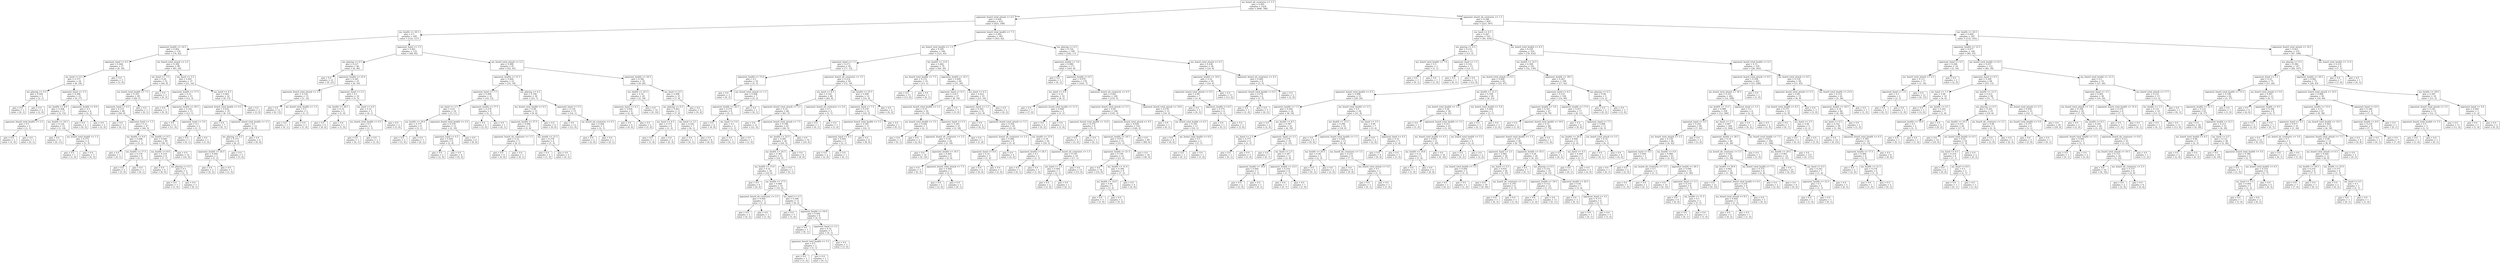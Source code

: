 digraph Tree {
node [shape=box] ;
0 [label="my_board_nb_creatures <= 1.5\ngini = 0.495\nsamples = 1434\nvalue = [648, 786]"] ;
1 [label="opponent_board_total_attack <= 4.5\ngini = 0.426\nsamples = 614\nvalue = [425, 189]"] ;
0 -> 1 [labeldistance=2.5, labelangle=45, headlabel="True"] ;
2 [label="my_health <= 20.5\ngini = 0.5\nsamples = 249\nvalue = [122, 127]"] ;
1 -> 2 ;
3 [label="opponent_health <= 14.5\ngini = 0.462\nsamples = 116\nvalue = [74, 42]"] ;
2 -> 3 ;
4 [label="opponent_hand <= 6.5\ngini = 0.444\nsamples = 27\nvalue = [9, 18]"] ;
3 -> 4 ;
5 [label="my_hand <= 0.5\ngini = 0.375\nsamples = 24\nvalue = [6, 18]"] ;
4 -> 5 ;
6 [label="me_playing <= 0.5\ngini = 0.444\nsamples = 3\nvalue = [2, 1]"] ;
5 -> 6 ;
7 [label="gini = 0.0\nsamples = 1\nvalue = [0, 1]"] ;
6 -> 7 ;
8 [label="gini = 0.0\nsamples = 2\nvalue = [2, 0]"] ;
6 -> 8 ;
9 [label="opponent_hand <= 3.5\ngini = 0.308\nsamples = 21\nvalue = [4, 17]"] ;
5 -> 9 ;
10 [label="my_health <= 8.0\ngini = 0.208\nsamples = 17\nvalue = [2, 15]"] ;
9 -> 10 ;
11 [label="opponent_board_total_health <= 2.5\ngini = 0.5\nsamples = 2\nvalue = [1, 1]"] ;
10 -> 11 ;
12 [label="gini = 0.0\nsamples = 1\nvalue = [1, 0]"] ;
11 -> 12 ;
13 [label="gini = 0.0\nsamples = 1\nvalue = [0, 1]"] ;
11 -> 13 ;
14 [label="my_health <= 16.5\ngini = 0.124\nsamples = 15\nvalue = [1, 14]"] ;
10 -> 14 ;
15 [label="gini = 0.0\nsamples = 11\nvalue = [0, 11]"] ;
14 -> 15 ;
16 [label="my_board_total_health <= 1.5\ngini = 0.375\nsamples = 4\nvalue = [1, 3]"] ;
14 -> 16 ;
17 [label="gini = 0.0\nsamples = 1\nvalue = [1, 0]"] ;
16 -> 17 ;
18 [label="gini = 0.0\nsamples = 3\nvalue = [0, 3]"] ;
16 -> 18 ;
19 [label="opponent_health <= 9.0\ngini = 0.5\nsamples = 4\nvalue = [2, 2]"] ;
9 -> 19 ;
20 [label="gini = 0.0\nsamples = 2\nvalue = [0, 2]"] ;
19 -> 20 ;
21 [label="gini = 0.0\nsamples = 2\nvalue = [2, 0]"] ;
19 -> 21 ;
22 [label="gini = 0.0\nsamples = 3\nvalue = [3, 0]"] ;
4 -> 22 ;
23 [label="my_board_total_attack <= 2.5\ngini = 0.394\nsamples = 89\nvalue = [65, 24]"] ;
3 -> 23 ;
24 [label="my_hand <= 7.5\ngini = 0.26\nsamples = 52\nvalue = [44, 8]"] ;
23 -> 24 ;
25 [label="my_board_total_health <= 7.5\ngini = 0.183\nsamples = 49\nvalue = [44, 5]"] ;
24 -> 25 ;
26 [label="opponent_hand <= 0.5\ngini = 0.153\nsamples = 48\nvalue = [44, 4]"] ;
25 -> 26 ;
27 [label="gini = 0.0\nsamples = 1\nvalue = [0, 1]"] ;
26 -> 27 ;
28 [label="opponent_hand <= 1.5\ngini = 0.12\nsamples = 47\nvalue = [44, 3]"] ;
26 -> 28 ;
29 [label="my_health <= 6.0\ngini = 0.408\nsamples = 7\nvalue = [5, 2]"] ;
28 -> 29 ;
30 [label="gini = 0.0\nsamples = 1\nvalue = [0, 1]"] ;
29 -> 30 ;
31 [label="my_health <= 17.5\ngini = 0.278\nsamples = 6\nvalue = [5, 1]"] ;
29 -> 31 ;
32 [label="gini = 0.0\nsamples = 5\nvalue = [5, 0]"] ;
31 -> 32 ;
33 [label="gini = 0.0\nsamples = 1\nvalue = [0, 1]"] ;
31 -> 33 ;
34 [label="my_health <= 9.5\ngini = 0.049\nsamples = 40\nvalue = [39, 1]"] ;
28 -> 34 ;
35 [label="my_health <= 8.0\ngini = 0.219\nsamples = 8\nvalue = [7, 1]"] ;
34 -> 35 ;
36 [label="gini = 0.0\nsamples = 6\nvalue = [6, 0]"] ;
35 -> 36 ;
37 [label="me_playing <= 0.5\ngini = 0.5\nsamples = 2\nvalue = [1, 1]"] ;
35 -> 37 ;
38 [label="gini = 0.0\nsamples = 1\nvalue = [1, 0]"] ;
37 -> 38 ;
39 [label="gini = 0.0\nsamples = 1\nvalue = [0, 1]"] ;
37 -> 39 ;
40 [label="gini = 0.0\nsamples = 32\nvalue = [32, 0]"] ;
34 -> 40 ;
41 [label="gini = 0.0\nsamples = 1\nvalue = [0, 1]"] ;
25 -> 41 ;
42 [label="gini = 0.0\nsamples = 3\nvalue = [0, 3]"] ;
24 -> 42 ;
43 [label="my_hand <= 3.5\ngini = 0.491\nsamples = 37\nvalue = [21, 16]"] ;
23 -> 43 ;
44 [label="opponent_health <= 17.5\ngini = 0.32\nsamples = 15\nvalue = [12, 3]"] ;
43 -> 44 ;
45 [label="gini = 0.0\nsamples = 2\nvalue = [0, 2]"] ;
44 -> 45 ;
46 [label="opponent_health <= 29.5\ngini = 0.142\nsamples = 13\nvalue = [12, 1]"] ;
44 -> 46 ;
47 [label="gini = 0.0\nsamples = 11\nvalue = [11, 0]"] ;
46 -> 47 ;
48 [label="opponent_hand <= 3.0\ngini = 0.5\nsamples = 2\nvalue = [1, 1]"] ;
46 -> 48 ;
49 [label="gini = 0.0\nsamples = 1\nvalue = [0, 1]"] ;
48 -> 49 ;
50 [label="gini = 0.0\nsamples = 1\nvalue = [1, 0]"] ;
48 -> 50 ;
51 [label="my_hand <= 6.5\ngini = 0.483\nsamples = 22\nvalue = [9, 13]"] ;
43 -> 51 ;
52 [label="opponent_board_total_health <= 0.5\ngini = 0.432\nsamples = 19\nvalue = [6, 13]"] ;
51 -> 52 ;
53 [label="gini = 0.0\nsamples = 7\nvalue = [0, 7]"] ;
52 -> 53 ;
54 [label="opponent_board_total_health <= 3.5\ngini = 0.5\nsamples = 12\nvalue = [6, 6]"] ;
52 -> 54 ;
55 [label="me_playing <= 0.5\ngini = 0.375\nsamples = 8\nvalue = [6, 2]"] ;
54 -> 55 ;
56 [label="opponent_health <= 26.5\ngini = 0.444\nsamples = 3\nvalue = [1, 2]"] ;
55 -> 56 ;
57 [label="gini = 0.0\nsamples = 2\nvalue = [0, 2]"] ;
56 -> 57 ;
58 [label="gini = 0.0\nsamples = 1\nvalue = [1, 0]"] ;
56 -> 58 ;
59 [label="gini = 0.0\nsamples = 5\nvalue = [5, 0]"] ;
55 -> 59 ;
60 [label="gini = 0.0\nsamples = 4\nvalue = [0, 4]"] ;
54 -> 60 ;
61 [label="gini = 0.0\nsamples = 3\nvalue = [3, 0]"] ;
51 -> 61 ;
62 [label="opponent_hand <= 3.5\ngini = 0.461\nsamples = 133\nvalue = [48, 85]"] ;
2 -> 62 ;
63 [label="me_playing <= 0.5\ngini = 0.227\nsamples = 46\nvalue = [6, 40]"] ;
62 -> 63 ;
64 [label="gini = 0.0\nsamples = 21\nvalue = [0, 21]"] ;
63 -> 64 ;
65 [label="opponent_health <= 22.0\ngini = 0.365\nsamples = 25\nvalue = [6, 19]"] ;
63 -> 65 ;
66 [label="opponent_board_total_attack <= 3.5\ngini = 0.124\nsamples = 15\nvalue = [1, 14]"] ;
65 -> 66 ;
67 [label="gini = 0.0\nsamples = 13\nvalue = [0, 13]"] ;
66 -> 67 ;
68 [label="my_board_total_health <= 1.5\ngini = 0.5\nsamples = 2\nvalue = [1, 1]"] ;
66 -> 68 ;
69 [label="gini = 0.0\nsamples = 1\nvalue = [0, 1]"] ;
68 -> 69 ;
70 [label="gini = 0.0\nsamples = 1\nvalue = [1, 0]"] ;
68 -> 70 ;
71 [label="opponent_hand <= 2.5\ngini = 0.5\nsamples = 10\nvalue = [5, 5]"] ;
65 -> 71 ;
72 [label="my_health <= 26.5\ngini = 0.32\nsamples = 5\nvalue = [1, 4]"] ;
71 -> 72 ;
73 [label="gini = 0.0\nsamples = 4\nvalue = [0, 4]"] ;
72 -> 73 ;
74 [label="gini = 0.0\nsamples = 1\nvalue = [1, 0]"] ;
72 -> 74 ;
75 [label="my_hand <= 4.0\ngini = 0.32\nsamples = 5\nvalue = [4, 1]"] ;
71 -> 75 ;
76 [label="my_board_total_health <= 4.5\ngini = 0.5\nsamples = 2\nvalue = [1, 1]"] ;
75 -> 76 ;
77 [label="gini = 0.0\nsamples = 1\nvalue = [0, 1]"] ;
76 -> 77 ;
78 [label="gini = 0.0\nsamples = 1\nvalue = [1, 0]"] ;
76 -> 78 ;
79 [label="gini = 0.0\nsamples = 3\nvalue = [3, 0]"] ;
75 -> 79 ;
80 [label="my_board_total_attack <= 2.5\ngini = 0.499\nsamples = 87\nvalue = [42, 45]"] ;
62 -> 80 ;
81 [label="opponent_health <= 21.5\ngini = 0.464\nsamples = 52\nvalue = [33, 19]"] ;
80 -> 81 ;
82 [label="opponent_hand <= 7.5\ngini = 0.496\nsamples = 22\nvalue = [10, 12]"] ;
81 -> 82 ;
83 [label="my_hand <= 2.5\ngini = 0.43\nsamples = 16\nvalue = [5, 11]"] ;
82 -> 83 ;
84 [label="my_health <= 29.0\ngini = 0.375\nsamples = 4\nvalue = [3, 1]"] ;
83 -> 84 ;
85 [label="gini = 0.0\nsamples = 3\nvalue = [3, 0]"] ;
84 -> 85 ;
86 [label="gini = 0.0\nsamples = 1\nvalue = [0, 1]"] ;
84 -> 86 ;
87 [label="opponent_board_total_health <= 2.0\ngini = 0.278\nsamples = 12\nvalue = [2, 10]"] ;
83 -> 87 ;
88 [label="opponent_hand <= 4.5\ngini = 0.444\nsamples = 6\nvalue = [2, 4]"] ;
87 -> 88 ;
89 [label="gini = 0.0\nsamples = 2\nvalue = [2, 0]"] ;
88 -> 89 ;
90 [label="gini = 0.0\nsamples = 4\nvalue = [0, 4]"] ;
88 -> 90 ;
91 [label="gini = 0.0\nsamples = 6\nvalue = [0, 6]"] ;
87 -> 91 ;
92 [label="opponent_health <= 17.5\ngini = 0.278\nsamples = 6\nvalue = [5, 1]"] ;
82 -> 92 ;
93 [label="gini = 0.0\nsamples = 5\nvalue = [5, 0]"] ;
92 -> 93 ;
94 [label="gini = 0.0\nsamples = 1\nvalue = [0, 1]"] ;
92 -> 94 ;
95 [label="me_playing <= 0.5\ngini = 0.358\nsamples = 30\nvalue = [23, 7]"] ;
81 -> 95 ;
96 [label="my_board_total_health <= 0.5\ngini = 0.48\nsamples = 15\nvalue = [9, 6]"] ;
95 -> 96 ;
97 [label="opponent_health <= 27.5\ngini = 0.496\nsamples = 11\nvalue = [5, 6]"] ;
96 -> 97 ;
98 [label="opponent_board_nb_creatures <= 1.5\ngini = 0.32\nsamples = 5\nvalue = [4, 1]"] ;
97 -> 98 ;
99 [label="gini = 0.0\nsamples = 4\nvalue = [4, 0]"] ;
98 -> 99 ;
100 [label="gini = 0.0\nsamples = 1\nvalue = [0, 1]"] ;
98 -> 100 ;
101 [label="my_health <= 21.5\ngini = 0.278\nsamples = 6\nvalue = [1, 5]"] ;
97 -> 101 ;
102 [label="gini = 0.0\nsamples = 1\nvalue = [1, 0]"] ;
101 -> 102 ;
103 [label="gini = 0.0\nsamples = 5\nvalue = [0, 5]"] ;
101 -> 103 ;
104 [label="gini = 0.0\nsamples = 4\nvalue = [4, 0]"] ;
96 -> 104 ;
105 [label="opponent_hand <= 5.5\ngini = 0.124\nsamples = 15\nvalue = [14, 1]"] ;
95 -> 105 ;
106 [label="gini = 0.0\nsamples = 12\nvalue = [12, 0]"] ;
105 -> 106 ;
107 [label="my_board_nb_creatures <= 0.5\ngini = 0.444\nsamples = 3\nvalue = [2, 1]"] ;
105 -> 107 ;
108 [label="gini = 0.0\nsamples = 2\nvalue = [2, 0]"] ;
107 -> 108 ;
109 [label="gini = 0.0\nsamples = 1\nvalue = [0, 1]"] ;
107 -> 109 ;
110 [label="opponent_health <= 24.5\ngini = 0.382\nsamples = 35\nvalue = [9, 26]"] ;
80 -> 110 ;
111 [label="my_health <= 25.5\ngini = 0.18\nsamples = 20\nvalue = [2, 18]"] ;
110 -> 111 ;
112 [label="opponent_hand <= 4.5\ngini = 0.444\nsamples = 6\nvalue = [2, 4]"] ;
111 -> 112 ;
113 [label="gini = 0.0\nsamples = 4\nvalue = [0, 4]"] ;
112 -> 113 ;
114 [label="gini = 0.0\nsamples = 2\nvalue = [2, 0]"] ;
112 -> 114 ;
115 [label="gini = 0.0\nsamples = 14\nvalue = [0, 14]"] ;
111 -> 115 ;
116 [label="my_hand <= 6.5\ngini = 0.498\nsamples = 15\nvalue = [7, 8]"] ;
110 -> 116 ;
117 [label="me_playing <= 0.5\ngini = 0.463\nsamples = 11\nvalue = [7, 4]"] ;
116 -> 117 ;
118 [label="my_hand <= 4.5\ngini = 0.375\nsamples = 4\nvalue = [1, 3]"] ;
117 -> 118 ;
119 [label="gini = 0.0\nsamples = 1\nvalue = [1, 0]"] ;
118 -> 119 ;
120 [label="gini = 0.0\nsamples = 3\nvalue = [0, 3]"] ;
118 -> 120 ;
121 [label="my_hand <= 3.5\ngini = 0.245\nsamples = 7\nvalue = [6, 1]"] ;
117 -> 121 ;
122 [label="gini = 0.0\nsamples = 1\nvalue = [0, 1]"] ;
121 -> 122 ;
123 [label="gini = 0.0\nsamples = 6\nvalue = [6, 0]"] ;
121 -> 123 ;
124 [label="gini = 0.0\nsamples = 4\nvalue = [0, 4]"] ;
116 -> 124 ;
125 [label="opponent_board_total_health <= 7.5\ngini = 0.282\nsamples = 365\nvalue = [303, 62]"] ;
1 -> 125 ;
126 [label="my_board_total_health <= 1.5\ngini = 0.395\nsamples = 166\nvalue = [121, 45]"] ;
125 -> 126 ;
127 [label="opponent_hand <= 1.5\ngini = 0.273\nsamples = 92\nvalue = [77, 15]"] ;
126 -> 127 ;
128 [label="opponent_health <= 15.0\ngini = 0.5\nsamples = 10\nvalue = [5, 5]"] ;
127 -> 128 ;
129 [label="gini = 0.0\nsamples = 3\nvalue = [0, 3]"] ;
128 -> 129 ;
130 [label="my_board_total_attack <= 1.5\ngini = 0.408\nsamples = 7\nvalue = [5, 2]"] ;
128 -> 130 ;
131 [label="opponent_health <= 20.5\ngini = 0.278\nsamples = 6\nvalue = [5, 1]"] ;
130 -> 131 ;
132 [label="gini = 0.0\nsamples = 4\nvalue = [4, 0]"] ;
131 -> 132 ;
133 [label="my_hand <= 5.0\ngini = 0.5\nsamples = 2\nvalue = [1, 1]"] ;
131 -> 133 ;
134 [label="gini = 0.0\nsamples = 1\nvalue = [0, 1]"] ;
133 -> 134 ;
135 [label="gini = 0.0\nsamples = 1\nvalue = [1, 0]"] ;
133 -> 135 ;
136 [label="gini = 0.0\nsamples = 1\nvalue = [0, 1]"] ;
130 -> 136 ;
137 [label="opponent_board_nb_creatures <= 3.5\ngini = 0.214\nsamples = 82\nvalue = [72, 10]"] ;
127 -> 137 ;
138 [label="my_hand <= 8.5\ngini = 0.161\nsamples = 68\nvalue = [62, 6]"] ;
137 -> 138 ;
139 [label="opponent_board_total_attack <= 5.5\ngini = 0.14\nsamples = 66\nvalue = [61, 5]"] ;
138 -> 139 ;
140 [label="gini = 0.0\nsamples = 21\nvalue = [21, 0]"] ;
139 -> 140 ;
141 [label="opponent_board_total_attack <= 7.5\ngini = 0.198\nsamples = 45\nvalue = [40, 5]"] ;
139 -> 141 ;
142 [label="my_health <= 25.5\ngini = 0.285\nsamples = 29\nvalue = [24, 5]"] ;
141 -> 142 ;
143 [label="my_health <= 24.5\ngini = 0.363\nsamples = 21\nvalue = [16, 5]"] ;
142 -> 143 ;
144 [label="my_health <= 15.0\ngini = 0.32\nsamples = 20\nvalue = [16, 4]"] ;
143 -> 144 ;
145 [label="gini = 0.0\nsamples = 6\nvalue = [6, 0]"] ;
144 -> 145 ;
146 [label="my_health <= 17.5\ngini = 0.408\nsamples = 14\nvalue = [10, 4]"] ;
144 -> 146 ;
147 [label="opponent_board_nb_creatures <= 2.5\ngini = 0.444\nsamples = 3\nvalue = [1, 2]"] ;
146 -> 147 ;
148 [label="gini = 0.0\nsamples = 2\nvalue = [0, 2]"] ;
147 -> 148 ;
149 [label="gini = 0.0\nsamples = 1\nvalue = [1, 0]"] ;
147 -> 149 ;
150 [label="my_hand <= 3.5\ngini = 0.298\nsamples = 11\nvalue = [9, 2]"] ;
146 -> 150 ;
151 [label="gini = 0.0\nsamples = 5\nvalue = [5, 0]"] ;
150 -> 151 ;
152 [label="opponent_health <= 19.0\ngini = 0.444\nsamples = 6\nvalue = [4, 2]"] ;
150 -> 152 ;
153 [label="gini = 0.0\nsamples = 1\nvalue = [0, 1]"] ;
152 -> 153 ;
154 [label="opponent_hand <= 2.5\ngini = 0.32\nsamples = 5\nvalue = [4, 1]"] ;
152 -> 154 ;
155 [label="opponent_board_total_health <= 5.5\ngini = 0.5\nsamples = 2\nvalue = [1, 1]"] ;
154 -> 155 ;
156 [label="gini = 0.0\nsamples = 1\nvalue = [1, 0]"] ;
155 -> 156 ;
157 [label="gini = 0.0\nsamples = 1\nvalue = [0, 1]"] ;
155 -> 157 ;
158 [label="gini = 0.0\nsamples = 3\nvalue = [3, 0]"] ;
154 -> 158 ;
159 [label="gini = 0.0\nsamples = 1\nvalue = [0, 1]"] ;
143 -> 159 ;
160 [label="gini = 0.0\nsamples = 8\nvalue = [8, 0]"] ;
142 -> 160 ;
161 [label="gini = 0.0\nsamples = 16\nvalue = [16, 0]"] ;
141 -> 161 ;
162 [label="opponent_board_nb_creatures <= 2.0\ngini = 0.5\nsamples = 2\nvalue = [1, 1]"] ;
138 -> 162 ;
163 [label="gini = 0.0\nsamples = 1\nvalue = [0, 1]"] ;
162 -> 163 ;
164 [label="gini = 0.0\nsamples = 1\nvalue = [1, 0]"] ;
162 -> 164 ;
165 [label="my_health <= 25.5\ngini = 0.408\nsamples = 14\nvalue = [10, 4]"] ;
137 -> 165 ;
166 [label="opponent_hand <= 7.5\ngini = 0.278\nsamples = 12\nvalue = [10, 2]"] ;
165 -> 166 ;
167 [label="opponent_board_total_health <= 5.5\ngini = 0.165\nsamples = 11\nvalue = [10, 1]"] ;
166 -> 167 ;
168 [label="opponent_hand <= 4.5\ngini = 0.444\nsamples = 3\nvalue = [2, 1]"] ;
167 -> 168 ;
169 [label="gini = 0.0\nsamples = 2\nvalue = [2, 0]"] ;
168 -> 169 ;
170 [label="gini = 0.0\nsamples = 1\nvalue = [0, 1]"] ;
168 -> 170 ;
171 [label="gini = 0.0\nsamples = 8\nvalue = [8, 0]"] ;
167 -> 171 ;
172 [label="gini = 0.0\nsamples = 1\nvalue = [0, 1]"] ;
166 -> 172 ;
173 [label="gini = 0.0\nsamples = 2\nvalue = [0, 2]"] ;
165 -> 173 ;
174 [label="my_health <= 13.0\ngini = 0.482\nsamples = 74\nvalue = [44, 30]"] ;
126 -> 174 ;
175 [label="my_board_total_health <= 7.5\ngini = 0.133\nsamples = 14\nvalue = [13, 1]"] ;
174 -> 175 ;
176 [label="gini = 0.0\nsamples = 13\nvalue = [13, 0]"] ;
175 -> 176 ;
177 [label="gini = 0.0\nsamples = 1\nvalue = [0, 1]"] ;
175 -> 177 ;
178 [label="opponent_health <= 22.5\ngini = 0.499\nsamples = 60\nvalue = [31, 29]"] ;
174 -> 178 ;
179 [label="opponent_hand <= 6.5\ngini = 0.417\nsamples = 27\nvalue = [8, 19]"] ;
178 -> 179 ;
180 [label="opponent_board_total_health <= 2.5\ngini = 0.33\nsamples = 24\nvalue = [5, 19]"] ;
179 -> 180 ;
181 [label="my_board_total_health <= 3.5\ngini = 0.444\nsamples = 3\nvalue = [2, 1]"] ;
180 -> 181 ;
182 [label="gini = 0.0\nsamples = 1\nvalue = [0, 1]"] ;
181 -> 182 ;
183 [label="gini = 0.0\nsamples = 2\nvalue = [2, 0]"] ;
181 -> 183 ;
184 [label="opponent_hand <= 5.5\ngini = 0.245\nsamples = 21\nvalue = [3, 18]"] ;
180 -> 184 ;
185 [label="opponent_board_nb_creatures <= 2.5\ngini = 0.18\nsamples = 20\nvalue = [2, 18]"] ;
184 -> 185 ;
186 [label="gini = 0.0\nsamples = 14\nvalue = [0, 14]"] ;
185 -> 186 ;
187 [label="opponent_health <= 16.5\ngini = 0.444\nsamples = 6\nvalue = [2, 4]"] ;
185 -> 187 ;
188 [label="gini = 0.0\nsamples = 3\nvalue = [0, 3]"] ;
187 -> 188 ;
189 [label="opponent_board_total_attack <= 7.5\ngini = 0.444\nsamples = 3\nvalue = [2, 1]"] ;
187 -> 189 ;
190 [label="gini = 0.0\nsamples = 2\nvalue = [2, 0]"] ;
189 -> 190 ;
191 [label="gini = 0.0\nsamples = 1\nvalue = [0, 1]"] ;
189 -> 191 ;
192 [label="gini = 0.0\nsamples = 1\nvalue = [1, 0]"] ;
184 -> 192 ;
193 [label="gini = 0.0\nsamples = 3\nvalue = [3, 0]"] ;
179 -> 193 ;
194 [label="my_hand <= 6.5\ngini = 0.422\nsamples = 33\nvalue = [23, 10]"] ;
178 -> 194 ;
195 [label="opponent_hand <= 1.5\ngini = 0.383\nsamples = 31\nvalue = [23, 8]"] ;
194 -> 195 ;
196 [label="gini = 0.0\nsamples = 2\nvalue = [0, 2]"] ;
195 -> 196 ;
197 [label="opponent_board_total_attack <= 5.5\ngini = 0.328\nsamples = 29\nvalue = [23, 6]"] ;
195 -> 197 ;
198 [label="opponent_board_nb_creatures <= 2.5\ngini = 0.494\nsamples = 9\nvalue = [5, 4]"] ;
197 -> 198 ;
199 [label="opponent_hand <= 6.0\ngini = 0.32\nsamples = 5\nvalue = [1, 4]"] ;
198 -> 199 ;
200 [label="gini = 0.0\nsamples = 4\nvalue = [0, 4]"] ;
199 -> 200 ;
201 [label="gini = 0.0\nsamples = 1\nvalue = [1, 0]"] ;
199 -> 201 ;
202 [label="gini = 0.0\nsamples = 4\nvalue = [4, 0]"] ;
198 -> 202 ;
203 [label="my_health <= 15.0\ngini = 0.18\nsamples = 20\nvalue = [18, 2]"] ;
197 -> 203 ;
204 [label="opponent_health <= 24.5\ngini = 0.5\nsamples = 2\nvalue = [1, 1]"] ;
203 -> 204 ;
205 [label="gini = 0.0\nsamples = 1\nvalue = [0, 1]"] ;
204 -> 205 ;
206 [label="gini = 0.0\nsamples = 1\nvalue = [1, 0]"] ;
204 -> 206 ;
207 [label="opponent_board_nb_creatures <= 1.5\ngini = 0.105\nsamples = 18\nvalue = [17, 1]"] ;
203 -> 207 ;
208 [label="my_hand <= 2.5\ngini = 0.444\nsamples = 3\nvalue = [2, 1]"] ;
207 -> 208 ;
209 [label="gini = 0.0\nsamples = 2\nvalue = [2, 0]"] ;
208 -> 209 ;
210 [label="gini = 0.0\nsamples = 1\nvalue = [0, 1]"] ;
208 -> 210 ;
211 [label="gini = 0.0\nsamples = 15\nvalue = [15, 0]"] ;
207 -> 211 ;
212 [label="gini = 0.0\nsamples = 2\nvalue = [0, 2]"] ;
194 -> 212 ;
213 [label="me_playing <= 0.5\ngini = 0.156\nsamples = 199\nvalue = [182, 17]"] ;
125 -> 213 ;
214 [label="opponent_health <= 3.0\ngini = 0.089\nsamples = 171\nvalue = [163, 8]"] ;
213 -> 214 ;
215 [label="gini = 0.0\nsamples = 1\nvalue = [0, 1]"] ;
214 -> 215 ;
216 [label="opponent_health <= 8.5\ngini = 0.079\nsamples = 170\nvalue = [163, 7]"] ;
214 -> 216 ;
217 [label="my_hand <= 4.0\ngini = 0.32\nsamples = 10\nvalue = [8, 2]"] ;
216 -> 217 ;
218 [label="gini = 0.0\nsamples = 7\nvalue = [7, 0]"] ;
217 -> 218 ;
219 [label="opponent_board_total_health <= 11.5\ngini = 0.444\nsamples = 3\nvalue = [1, 2]"] ;
217 -> 219 ;
220 [label="gini = 0.0\nsamples = 2\nvalue = [0, 2]"] ;
219 -> 220 ;
221 [label="gini = 0.0\nsamples = 1\nvalue = [1, 0]"] ;
219 -> 221 ;
222 [label="opponent_board_nb_creatures <= 6.5\ngini = 0.061\nsamples = 160\nvalue = [155, 5]"] ;
216 -> 222 ;
223 [label="opponent_board_total_attack <= 5.5\ngini = 0.04\nsamples = 148\nvalue = [145, 3]"] ;
222 -> 223 ;
224 [label="opponent_board_total_health <= 12.0\ngini = 0.278\nsamples = 6\nvalue = [5, 1]"] ;
223 -> 224 ;
225 [label="gini = 0.0\nsamples = 5\nvalue = [5, 0]"] ;
224 -> 225 ;
226 [label="gini = 0.0\nsamples = 1\nvalue = [0, 1]"] ;
224 -> 226 ;
227 [label="opponent_board_total_attack <= 9.5\ngini = 0.028\nsamples = 142\nvalue = [140, 2]"] ;
223 -> 227 ;
228 [label="opponent_health <= 24.5\ngini = 0.073\nsamples = 53\nvalue = [51, 2]"] ;
227 -> 228 ;
229 [label="opponent_health <= 21.5\ngini = 0.159\nsamples = 23\nvalue = [21, 2]"] ;
228 -> 229 ;
230 [label="gini = 0.0\nsamples = 14\nvalue = [14, 0]"] ;
229 -> 230 ;
231 [label="my_health <= 21.0\ngini = 0.346\nsamples = 9\nvalue = [7, 2]"] ;
229 -> 231 ;
232 [label="my_health <= 14.0\ngini = 0.48\nsamples = 5\nvalue = [3, 2]"] ;
231 -> 232 ;
233 [label="gini = 0.0\nsamples = 3\nvalue = [3, 0]"] ;
232 -> 233 ;
234 [label="gini = 0.0\nsamples = 2\nvalue = [0, 2]"] ;
232 -> 234 ;
235 [label="gini = 0.0\nsamples = 4\nvalue = [4, 0]"] ;
231 -> 235 ;
236 [label="gini = 0.0\nsamples = 30\nvalue = [30, 0]"] ;
228 -> 236 ;
237 [label="gini = 0.0\nsamples = 89\nvalue = [89, 0]"] ;
227 -> 237 ;
238 [label="opponent_board_total_attack <= 10.0\ngini = 0.278\nsamples = 12\nvalue = [10, 2]"] ;
222 -> 238 ;
239 [label="gini = 0.0\nsamples = 1\nvalue = [0, 1]"] ;
238 -> 239 ;
240 [label="my_board_total_health <= 4.5\ngini = 0.165\nsamples = 11\nvalue = [10, 1]"] ;
238 -> 240 ;
241 [label="gini = 0.0\nsamples = 9\nvalue = [9, 0]"] ;
240 -> 241 ;
242 [label="my_board_total_health <= 6.0\ngini = 0.5\nsamples = 2\nvalue = [1, 1]"] ;
240 -> 242 ;
243 [label="gini = 0.0\nsamples = 1\nvalue = [0, 1]"] ;
242 -> 243 ;
244 [label="gini = 0.0\nsamples = 1\nvalue = [1, 0]"] ;
242 -> 244 ;
245 [label="my_board_total_attack <= 4.5\ngini = 0.436\nsamples = 28\nvalue = [19, 9]"] ;
213 -> 245 ;
246 [label="opponent_health <= 16.0\ngini = 0.32\nsamples = 20\nvalue = [16, 4]"] ;
245 -> 246 ;
247 [label="opponent_board_total_attack <= 9.5\ngini = 0.49\nsamples = 7\nvalue = [3, 4]"] ;
246 -> 247 ;
248 [label="gini = 0.0\nsamples = 3\nvalue = [0, 3]"] ;
247 -> 248 ;
249 [label="opponent_health <= 6.0\ngini = 0.375\nsamples = 4\nvalue = [3, 1]"] ;
247 -> 249 ;
250 [label="gini = 0.0\nsamples = 1\nvalue = [0, 1]"] ;
249 -> 250 ;
251 [label="gini = 0.0\nsamples = 3\nvalue = [3, 0]"] ;
249 -> 251 ;
252 [label="gini = 0.0\nsamples = 13\nvalue = [13, 0]"] ;
246 -> 252 ;
253 [label="opponent_board_nb_creatures <= 4.5\ngini = 0.469\nsamples = 8\nvalue = [3, 5]"] ;
245 -> 253 ;
254 [label="opponent_board_total_health <= 8.5\ngini = 0.278\nsamples = 6\nvalue = [1, 5]"] ;
253 -> 254 ;
255 [label="gini = 0.0\nsamples = 1\nvalue = [1, 0]"] ;
254 -> 255 ;
256 [label="gini = 0.0\nsamples = 5\nvalue = [0, 5]"] ;
254 -> 256 ;
257 [label="gini = 0.0\nsamples = 2\nvalue = [2, 0]"] ;
253 -> 257 ;
258 [label="opponent_board_nb_creatures <= 1.5\ngini = 0.396\nsamples = 820\nvalue = [223, 597]"] ;
0 -> 258 [labeldistance=2.5, labelangle=-45, headlabel="False"] ;
259 [label="my_hand <= 0.5\ngini = 0.287\nsamples = 525\nvalue = [91, 434]"] ;
258 -> 259 ;
260 [label="me_playing <= 0.5\ngini = 0.231\nsamples = 15\nvalue = [13, 2]"] ;
259 -> 260 ;
261 [label="my_board_total_health <= 7.0\ngini = 0.5\nsamples = 2\nvalue = [1, 1]"] ;
260 -> 261 ;
262 [label="gini = 0.0\nsamples = 1\nvalue = [0, 1]"] ;
261 -> 262 ;
263 [label="gini = 0.0\nsamples = 1\nvalue = [1, 0]"] ;
261 -> 263 ;
264 [label="opponent_hand <= 1.5\ngini = 0.142\nsamples = 13\nvalue = [12, 1]"] ;
260 -> 264 ;
265 [label="gini = 0.0\nsamples = 1\nvalue = [0, 1]"] ;
264 -> 265 ;
266 [label="gini = 0.0\nsamples = 12\nvalue = [12, 0]"] ;
264 -> 266 ;
267 [label="my_board_total_health <= 6.5\ngini = 0.259\nsamples = 510\nvalue = [78, 432]"] ;
259 -> 267 ;
268 [label="my_health <= 22.5\ngini = 0.396\nsamples = 191\nvalue = [52, 139]"] ;
267 -> 268 ;
269 [label="my_board_total_attack <= 6.5\ngini = 0.489\nsamples = 82\nvalue = [35, 47]"] ;
268 -> 269 ;
270 [label="opponent_board_total_health <= 0.5\ngini = 0.496\nsamples = 53\nvalue = [29, 24]"] ;
269 -> 270 ;
271 [label="opponent_health <= 7.5\ngini = 0.444\nsamples = 24\nvalue = [8, 16]"] ;
270 -> 271 ;
272 [label="gini = 0.0\nsamples = 2\nvalue = [2, 0]"] ;
271 -> 272 ;
273 [label="my_health <= 8.5\ngini = 0.397\nsamples = 22\nvalue = [6, 16]"] ;
271 -> 273 ;
274 [label="my_hand <= 2.5\ngini = 0.375\nsamples = 4\nvalue = [3, 1]"] ;
273 -> 274 ;
275 [label="gini = 0.0\nsamples = 1\nvalue = [0, 1]"] ;
274 -> 275 ;
276 [label="gini = 0.0\nsamples = 3\nvalue = [3, 0]"] ;
274 -> 276 ;
277 [label="opponent_hand <= 2.5\ngini = 0.278\nsamples = 18\nvalue = [3, 15]"] ;
273 -> 277 ;
278 [label="gini = 0.0\nsamples = 7\nvalue = [0, 7]"] ;
277 -> 278 ;
279 [label="my_hand <= 2.5\ngini = 0.397\nsamples = 11\nvalue = [3, 8]"] ;
277 -> 279 ;
280 [label="opponent_health <= 18.0\ngini = 0.444\nsamples = 3\nvalue = [2, 1]"] ;
279 -> 280 ;
281 [label="gini = 0.0\nsamples = 2\nvalue = [2, 0]"] ;
280 -> 281 ;
282 [label="gini = 0.0\nsamples = 1\nvalue = [0, 1]"] ;
280 -> 282 ;
283 [label="opponent_health <= 23.5\ngini = 0.219\nsamples = 8\nvalue = [1, 7]"] ;
279 -> 283 ;
284 [label="gini = 0.0\nsamples = 7\nvalue = [0, 7]"] ;
283 -> 284 ;
285 [label="gini = 0.0\nsamples = 1\nvalue = [1, 0]"] ;
283 -> 285 ;
286 [label="my_board_total_health <= 5.5\ngini = 0.4\nsamples = 29\nvalue = [21, 8]"] ;
270 -> 286 ;
287 [label="my_health <= 15.5\ngini = 0.298\nsamples = 22\nvalue = [18, 4]"] ;
286 -> 287 ;
288 [label="gini = 0.0\nsamples = 9\nvalue = [9, 0]"] ;
287 -> 288 ;
289 [label="opponent_board_total_health <= 1.5\ngini = 0.426\nsamples = 13\nvalue = [9, 4]"] ;
287 -> 289 ;
290 [label="my_health <= 20.5\ngini = 0.48\nsamples = 5\nvalue = [2, 3]"] ;
289 -> 290 ;
291 [label="gini = 0.0\nsamples = 3\nvalue = [0, 3]"] ;
290 -> 291 ;
292 [label="gini = 0.0\nsamples = 2\nvalue = [2, 0]"] ;
290 -> 292 ;
293 [label="my_board_nb_creatures <= 3.5\ngini = 0.219\nsamples = 8\nvalue = [7, 1]"] ;
289 -> 293 ;
294 [label="gini = 0.0\nsamples = 6\nvalue = [6, 0]"] ;
293 -> 294 ;
295 [label="my_board_total_attack <= 5.0\ngini = 0.5\nsamples = 2\nvalue = [1, 1]"] ;
293 -> 295 ;
296 [label="gini = 0.0\nsamples = 1\nvalue = [0, 1]"] ;
295 -> 296 ;
297 [label="gini = 0.0\nsamples = 1\nvalue = [1, 0]"] ;
295 -> 297 ;
298 [label="my_hand <= 3.5\ngini = 0.49\nsamples = 7\nvalue = [3, 4]"] ;
286 -> 298 ;
299 [label="gini = 0.0\nsamples = 2\nvalue = [2, 0]"] ;
298 -> 299 ;
300 [label="opponent_hand <= 4.5\ngini = 0.32\nsamples = 5\nvalue = [1, 4]"] ;
298 -> 300 ;
301 [label="gini = 0.0\nsamples = 4\nvalue = [0, 4]"] ;
300 -> 301 ;
302 [label="gini = 0.0\nsamples = 1\nvalue = [1, 0]"] ;
300 -> 302 ;
303 [label="my_health <= 21.5\ngini = 0.328\nsamples = 29\nvalue = [6, 23]"] ;
269 -> 303 ;
304 [label="my_board_total_health <= 3.5\ngini = 0.26\nsamples = 26\nvalue = [4, 22]"] ;
303 -> 304 ;
305 [label="gini = 0.0\nsamples = 1\nvalue = [1, 0]"] ;
304 -> 305 ;
306 [label="opponent_board_total_health <= 3.5\ngini = 0.211\nsamples = 25\nvalue = [3, 22]"] ;
304 -> 306 ;
307 [label="my_board_total_health <= 4.5\ngini = 0.091\nsamples = 21\nvalue = [1, 20]"] ;
306 -> 307 ;
308 [label="my_health <= 16.0\ngini = 0.32\nsamples = 5\nvalue = [1, 4]"] ;
307 -> 308 ;
309 [label="gini = 0.0\nsamples = 1\nvalue = [1, 0]"] ;
308 -> 309 ;
310 [label="gini = 0.0\nsamples = 4\nvalue = [0, 4]"] ;
308 -> 310 ;
311 [label="gini = 0.0\nsamples = 16\nvalue = [0, 16]"] ;
307 -> 311 ;
312 [label="my_board_total_health <= 5.5\ngini = 0.5\nsamples = 4\nvalue = [2, 2]"] ;
306 -> 312 ;
313 [label="gini = 0.0\nsamples = 2\nvalue = [0, 2]"] ;
312 -> 313 ;
314 [label="gini = 0.0\nsamples = 2\nvalue = [2, 0]"] ;
312 -> 314 ;
315 [label="my_board_total_health <= 5.0\ngini = 0.444\nsamples = 3\nvalue = [2, 1]"] ;
303 -> 315 ;
316 [label="gini = 0.0\nsamples = 1\nvalue = [0, 1]"] ;
315 -> 316 ;
317 [label="gini = 0.0\nsamples = 2\nvalue = [2, 0]"] ;
315 -> 317 ;
318 [label="opponent_health <= 29.5\ngini = 0.263\nsamples = 109\nvalue = [17, 92]"] ;
268 -> 318 ;
319 [label="opponent_hand <= 6.5\ngini = 0.233\nsamples = 104\nvalue = [14, 90]"] ;
318 -> 319 ;
320 [label="opponent_health <= 5.0\ngini = 0.167\nsamples = 87\nvalue = [8, 79]"] ;
319 -> 320 ;
321 [label="gini = 0.0\nsamples = 1\nvalue = [1, 0]"] ;
320 -> 321 ;
322 [label="opponent_board_total_health <= 10.0\ngini = 0.15\nsamples = 86\nvalue = [7, 79]"] ;
320 -> 322 ;
323 [label="opponent_board_total_health <= 1.5\ngini = 0.131\nsamples = 85\nvalue = [6, 79]"] ;
322 -> 323 ;
324 [label="opponent_hand <= 2.5\ngini = 0.065\nsamples = 59\nvalue = [2, 57]"] ;
323 -> 324 ;
325 [label="my_board_total_health <= 5.5\ngini = 0.444\nsamples = 3\nvalue = [1, 2]"] ;
324 -> 325 ;
326 [label="gini = 0.0\nsamples = 2\nvalue = [0, 2]"] ;
325 -> 326 ;
327 [label="gini = 0.0\nsamples = 1\nvalue = [1, 0]"] ;
325 -> 327 ;
328 [label="my_hand <= 5.5\ngini = 0.035\nsamples = 56\nvalue = [1, 55]"] ;
324 -> 328 ;
329 [label="gini = 0.0\nsamples = 50\nvalue = [0, 50]"] ;
328 -> 329 ;
330 [label="my_board_nb_creatures <= 3.5\ngini = 0.278\nsamples = 6\nvalue = [1, 5]"] ;
328 -> 330 ;
331 [label="gini = 0.0\nsamples = 5\nvalue = [0, 5]"] ;
330 -> 331 ;
332 [label="gini = 0.0\nsamples = 1\nvalue = [1, 0]"] ;
330 -> 332 ;
333 [label="opponent_health <= 16.5\ngini = 0.26\nsamples = 26\nvalue = [4, 22]"] ;
323 -> 333 ;
334 [label="gini = 0.0\nsamples = 7\nvalue = [0, 7]"] ;
333 -> 334 ;
335 [label="me_playing <= 0.5\ngini = 0.332\nsamples = 19\nvalue = [4, 15]"] ;
333 -> 335 ;
336 [label="opponent_health <= 19.5\ngini = 0.153\nsamples = 12\nvalue = [1, 11]"] ;
335 -> 336 ;
337 [label="gini = 0.0\nsamples = 1\nvalue = [1, 0]"] ;
336 -> 337 ;
338 [label="gini = 0.0\nsamples = 11\nvalue = [0, 11]"] ;
336 -> 338 ;
339 [label="opponent_health <= 20.5\ngini = 0.49\nsamples = 7\nvalue = [3, 4]"] ;
335 -> 339 ;
340 [label="gini = 0.0\nsamples = 3\nvalue = [0, 3]"] ;
339 -> 340 ;
341 [label="opponent_hand <= 3.5\ngini = 0.375\nsamples = 4\nvalue = [3, 1]"] ;
339 -> 341 ;
342 [label="gini = 0.0\nsamples = 1\nvalue = [0, 1]"] ;
341 -> 342 ;
343 [label="gini = 0.0\nsamples = 3\nvalue = [3, 0]"] ;
341 -> 343 ;
344 [label="gini = 0.0\nsamples = 1\nvalue = [1, 0]"] ;
322 -> 344 ;
345 [label="opponent_health <= 17.0\ngini = 0.457\nsamples = 17\nvalue = [6, 11]"] ;
319 -> 345 ;
346 [label="gini = 0.0\nsamples = 6\nvalue = [0, 6]"] ;
345 -> 346 ;
347 [label="opponent_hand <= 7.5\ngini = 0.496\nsamples = 11\nvalue = [6, 5]"] ;
345 -> 347 ;
348 [label="my_health <= 26.0\ngini = 0.444\nsamples = 6\nvalue = [2, 4]"] ;
347 -> 348 ;
349 [label="gini = 0.0\nsamples = 3\nvalue = [0, 3]"] ;
348 -> 349 ;
350 [label="my_hand <= 4.5\ngini = 0.444\nsamples = 3\nvalue = [2, 1]"] ;
348 -> 350 ;
351 [label="gini = 0.0\nsamples = 1\nvalue = [0, 1]"] ;
350 -> 351 ;
352 [label="gini = 0.0\nsamples = 2\nvalue = [2, 0]"] ;
350 -> 352 ;
353 [label="my_board_total_attack <= 5.5\ngini = 0.32\nsamples = 5\nvalue = [4, 1]"] ;
347 -> 353 ;
354 [label="gini = 0.0\nsamples = 1\nvalue = [0, 1]"] ;
353 -> 354 ;
355 [label="gini = 0.0\nsamples = 4\nvalue = [4, 0]"] ;
353 -> 355 ;
356 [label="me_playing <= 0.5\ngini = 0.48\nsamples = 5\nvalue = [3, 2]"] ;
318 -> 356 ;
357 [label="gini = 0.0\nsamples = 2\nvalue = [0, 2]"] ;
356 -> 357 ;
358 [label="gini = 0.0\nsamples = 3\nvalue = [3, 0]"] ;
356 -> 358 ;
359 [label="opponent_board_total_health <= 4.5\ngini = 0.15\nsamples = 319\nvalue = [26, 293]"] ;
267 -> 359 ;
360 [label="opponent_board_total_attack <= 8.5\ngini = 0.108\nsamples = 263\nvalue = [15, 248]"] ;
359 -> 360 ;
361 [label="my_board_total_attack <= 18.5\ngini = 0.101\nsamples = 262\nvalue = [14, 248]"] ;
360 -> 361 ;
362 [label="my_health <= 15.5\ngini = 0.089\nsamples = 258\nvalue = [12, 246]"] ;
361 -> 362 ;
363 [label="opponent_hand <= 4.5\ngini = 0.245\nsamples = 49\nvalue = [7, 42]"] ;
362 -> 363 ;
364 [label="my_board_total_attack <= 5.5\ngini = 0.159\nsamples = 46\nvalue = [4, 42]"] ;
363 -> 364 ;
365 [label="opponent_hand <= 0.5\ngini = 0.444\nsamples = 3\nvalue = [2, 1]"] ;
364 -> 365 ;
366 [label="gini = 0.0\nsamples = 1\nvalue = [0, 1]"] ;
365 -> 366 ;
367 [label="gini = 0.0\nsamples = 2\nvalue = [2, 0]"] ;
365 -> 367 ;
368 [label="my_health <= 4.0\ngini = 0.089\nsamples = 43\nvalue = [2, 41]"] ;
364 -> 368 ;
369 [label="my_board_nb_creatures <= 3.5\ngini = 0.5\nsamples = 2\nvalue = [1, 1]"] ;
368 -> 369 ;
370 [label="gini = 0.0\nsamples = 1\nvalue = [1, 0]"] ;
369 -> 370 ;
371 [label="gini = 0.0\nsamples = 1\nvalue = [0, 1]"] ;
369 -> 371 ;
372 [label="opponent_health <= 26.5\ngini = 0.048\nsamples = 41\nvalue = [1, 40]"] ;
368 -> 372 ;
373 [label="gini = 0.0\nsamples = 33\nvalue = [0, 33]"] ;
372 -> 373 ;
374 [label="opponent_hand <= 3.5\ngini = 0.219\nsamples = 8\nvalue = [1, 7]"] ;
372 -> 374 ;
375 [label="gini = 0.0\nsamples = 6\nvalue = [0, 6]"] ;
374 -> 375 ;
376 [label="my_health <= 11.5\ngini = 0.5\nsamples = 2\nvalue = [1, 1]"] ;
374 -> 376 ;
377 [label="gini = 0.0\nsamples = 1\nvalue = [0, 1]"] ;
376 -> 377 ;
378 [label="gini = 0.0\nsamples = 1\nvalue = [1, 0]"] ;
376 -> 378 ;
379 [label="gini = 0.0\nsamples = 3\nvalue = [3, 0]"] ;
363 -> 379 ;
380 [label="my_hand <= 2.5\ngini = 0.047\nsamples = 209\nvalue = [5, 204]"] ;
362 -> 380 ;
381 [label="opponent_health <= 28.5\ngini = 0.18\nsamples = 40\nvalue = [4, 36]"] ;
380 -> 381 ;
382 [label="my_board_nb_creatures <= 5.5\ngini = 0.142\nsamples = 39\nvalue = [3, 36]"] ;
381 -> 382 ;
383 [label="my_health <= 29.0\ngini = 0.062\nsamples = 31\nvalue = [1, 30]"] ;
382 -> 383 ;
384 [label="gini = 0.0\nsamples = 23\nvalue = [0, 23]"] ;
383 -> 384 ;
385 [label="opponent_board_total_health <= 0.5\ngini = 0.219\nsamples = 8\nvalue = [1, 7]"] ;
383 -> 385 ;
386 [label="my_board_total_attack <= 8.5\ngini = 0.444\nsamples = 3\nvalue = [1, 2]"] ;
385 -> 386 ;
387 [label="gini = 0.0\nsamples = 2\nvalue = [0, 2]"] ;
386 -> 387 ;
388 [label="gini = 0.0\nsamples = 1\nvalue = [1, 0]"] ;
386 -> 388 ;
389 [label="gini = 0.0\nsamples = 5\nvalue = [0, 5]"] ;
385 -> 389 ;
390 [label="my_board_total_health <= 7.5\ngini = 0.375\nsamples = 8\nvalue = [2, 6]"] ;
382 -> 390 ;
391 [label="gini = 0.0\nsamples = 2\nvalue = [2, 0]"] ;
390 -> 391 ;
392 [label="gini = 0.0\nsamples = 6\nvalue = [0, 6]"] ;
390 -> 392 ;
393 [label="gini = 0.0\nsamples = 1\nvalue = [1, 0]"] ;
381 -> 393 ;
394 [label="my_board_total_health <= 7.5\ngini = 0.012\nsamples = 169\nvalue = [1, 168]"] ;
380 -> 394 ;
395 [label="my_health <= 29.5\ngini = 0.061\nsamples = 32\nvalue = [1, 31]"] ;
394 -> 395 ;
396 [label="gini = 0.0\nsamples = 25\nvalue = [0, 25]"] ;
395 -> 396 ;
397 [label="my_hand <= 4.5\ngini = 0.245\nsamples = 7\nvalue = [1, 6]"] ;
395 -> 397 ;
398 [label="opponent_health <= 22.5\ngini = 0.5\nsamples = 2\nvalue = [1, 1]"] ;
397 -> 398 ;
399 [label="gini = 0.0\nsamples = 1\nvalue = [1, 0]"] ;
398 -> 399 ;
400 [label="gini = 0.0\nsamples = 1\nvalue = [0, 1]"] ;
398 -> 400 ;
401 [label="gini = 0.0\nsamples = 5\nvalue = [0, 5]"] ;
397 -> 401 ;
402 [label="gini = 0.0\nsamples = 137\nvalue = [0, 137]"] ;
394 -> 402 ;
403 [label="opponent_hand <= 3.5\ngini = 0.5\nsamples = 4\nvalue = [2, 2]"] ;
361 -> 403 ;
404 [label="gini = 0.0\nsamples = 2\nvalue = [0, 2]"] ;
403 -> 404 ;
405 [label="gini = 0.0\nsamples = 2\nvalue = [2, 0]"] ;
403 -> 405 ;
406 [label="gini = 0.0\nsamples = 1\nvalue = [1, 0]"] ;
360 -> 406 ;
407 [label="my_board_total_attack <= 8.5\ngini = 0.316\nsamples = 56\nvalue = [11, 45]"] ;
359 -> 407 ;
408 [label="opponent_board_total_attack <= 5.5\ngini = 0.48\nsamples = 15\nvalue = [6, 9]"] ;
407 -> 408 ;
409 [label="my_board_total_health <= 8.5\ngini = 0.375\nsamples = 12\nvalue = [3, 9]"] ;
408 -> 409 ;
410 [label="gini = 0.0\nsamples = 7\nvalue = [0, 7]"] ;
409 -> 410 ;
411 [label="my_hand <= 3.5\ngini = 0.48\nsamples = 5\nvalue = [3, 2]"] ;
409 -> 411 ;
412 [label="gini = 0.0\nsamples = 2\nvalue = [0, 2]"] ;
411 -> 412 ;
413 [label="gini = 0.0\nsamples = 3\nvalue = [3, 0]"] ;
411 -> 413 ;
414 [label="gini = 0.0\nsamples = 3\nvalue = [3, 0]"] ;
408 -> 414 ;
415 [label="my_board_total_health <= 23.0\ngini = 0.214\nsamples = 41\nvalue = [5, 36]"] ;
407 -> 415 ;
416 [label="opponent_health <= 29.5\ngini = 0.18\nsamples = 40\nvalue = [4, 36]"] ;
415 -> 416 ;
417 [label="my_hand <= 4.5\ngini = 0.142\nsamples = 39\nvalue = [3, 36]"] ;
416 -> 417 ;
418 [label="gini = 0.0\nsamples = 23\nvalue = [0, 23]"] ;
417 -> 418 ;
419 [label="opponent_board_total_health <= 6.5\ngini = 0.305\nsamples = 16\nvalue = [3, 13]"] ;
417 -> 419 ;
420 [label="opponent_health <= 17.5\ngini = 0.469\nsamples = 8\nvalue = [3, 5]"] ;
419 -> 420 ;
421 [label="gini = 0.0\nsamples = 2\nvalue = [2, 0]"] ;
420 -> 421 ;
422 [label="my_health <= 21.5\ngini = 0.278\nsamples = 6\nvalue = [1, 5]"] ;
420 -> 422 ;
423 [label="gini = 0.0\nsamples = 1\nvalue = [1, 0]"] ;
422 -> 423 ;
424 [label="gini = 0.0\nsamples = 5\nvalue = [0, 5]"] ;
422 -> 424 ;
425 [label="gini = 0.0\nsamples = 8\nvalue = [0, 8]"] ;
419 -> 425 ;
426 [label="gini = 0.0\nsamples = 1\nvalue = [1, 0]"] ;
416 -> 426 ;
427 [label="gini = 0.0\nsamples = 1\nvalue = [1, 0]"] ;
415 -> 427 ;
428 [label="my_health <= 20.5\ngini = 0.494\nsamples = 295\nvalue = [132, 163]"] ;
258 -> 428 ;
429 [label="opponent_health <= 12.5\ngini = 0.477\nsamples = 140\nvalue = [85, 55]"] ;
428 -> 429 ;
430 [label="opponent_hand <= 4.5\ngini = 0.266\nsamples = 19\nvalue = [3, 16]"] ;
429 -> 430 ;
431 [label="my_board_total_attack <= 2.5\ngini = 0.111\nsamples = 17\nvalue = [1, 16]"] ;
430 -> 431 ;
432 [label="opponent_hand <= 1.0\ngini = 0.5\nsamples = 2\nvalue = [1, 1]"] ;
431 -> 432 ;
433 [label="gini = 0.0\nsamples = 1\nvalue = [0, 1]"] ;
432 -> 433 ;
434 [label="gini = 0.0\nsamples = 1\nvalue = [1, 0]"] ;
432 -> 434 ;
435 [label="gini = 0.0\nsamples = 15\nvalue = [0, 15]"] ;
431 -> 435 ;
436 [label="gini = 0.0\nsamples = 2\nvalue = [2, 0]"] ;
430 -> 436 ;
437 [label="my_board_total_health <= 8.5\ngini = 0.437\nsamples = 121\nvalue = [82, 39]"] ;
429 -> 437 ;
438 [label="opponent_hand <= 0.5\ngini = 0.309\nsamples = 68\nvalue = [55, 13]"] ;
437 -> 438 ;
439 [label="my_hand <= 1.5\ngini = 0.48\nsamples = 10\nvalue = [4, 6]"] ;
438 -> 439 ;
440 [label="gini = 0.0\nsamples = 3\nvalue = [3, 0]"] ;
439 -> 440 ;
441 [label="my_health <= 4.5\ngini = 0.245\nsamples = 7\nvalue = [1, 6]"] ;
439 -> 441 ;
442 [label="opponent_health <= 19.0\ngini = 0.5\nsamples = 2\nvalue = [1, 1]"] ;
441 -> 442 ;
443 [label="gini = 0.0\nsamples = 1\nvalue = [0, 1]"] ;
442 -> 443 ;
444 [label="gini = 0.0\nsamples = 1\nvalue = [1, 0]"] ;
442 -> 444 ;
445 [label="gini = 0.0\nsamples = 5\nvalue = [0, 5]"] ;
441 -> 445 ;
446 [label="my_health <= 12.5\ngini = 0.212\nsamples = 58\nvalue = [51, 7]"] ;
438 -> 446 ;
447 [label="me_playing <= 0.5\ngini = 0.365\nsamples = 25\nvalue = [19, 6]"] ;
446 -> 447 ;
448 [label="my_health <= 10.5\ngini = 0.255\nsamples = 20\nvalue = [17, 3]"] ;
447 -> 448 ;
449 [label="gini = 0.0\nsamples = 10\nvalue = [10, 0]"] ;
448 -> 449 ;
450 [label="my_board_total_health <= 6.5\ngini = 0.42\nsamples = 10\nvalue = [7, 3]"] ;
448 -> 450 ;
451 [label="my_hand <= 6.5\ngini = 0.219\nsamples = 8\nvalue = [7, 1]"] ;
450 -> 451 ;
452 [label="gini = 0.0\nsamples = 6\nvalue = [6, 0]"] ;
451 -> 452 ;
453 [label="my_hand <= 8.0\ngini = 0.5\nsamples = 2\nvalue = [1, 1]"] ;
451 -> 453 ;
454 [label="gini = 0.0\nsamples = 1\nvalue = [0, 1]"] ;
453 -> 454 ;
455 [label="gini = 0.0\nsamples = 1\nvalue = [1, 0]"] ;
453 -> 455 ;
456 [label="gini = 0.0\nsamples = 2\nvalue = [0, 2]"] ;
450 -> 456 ;
457 [label="my_board_nb_creatures <= 2.5\ngini = 0.48\nsamples = 5\nvalue = [2, 3]"] ;
447 -> 457 ;
458 [label="gini = 0.0\nsamples = 2\nvalue = [2, 0]"] ;
457 -> 458 ;
459 [label="gini = 0.0\nsamples = 3\nvalue = [0, 3]"] ;
457 -> 459 ;
460 [label="my_board_total_attack <= 2.5\ngini = 0.059\nsamples = 33\nvalue = [32, 1]"] ;
446 -> 460 ;
461 [label="my_board_total_health <= 5.0\ngini = 0.375\nsamples = 4\nvalue = [3, 1]"] ;
460 -> 461 ;
462 [label="gini = 0.0\nsamples = 3\nvalue = [3, 0]"] ;
461 -> 462 ;
463 [label="gini = 0.0\nsamples = 1\nvalue = [0, 1]"] ;
461 -> 463 ;
464 [label="gini = 0.0\nsamples = 29\nvalue = [29, 0]"] ;
460 -> 464 ;
465 [label="my_board_total_health <= 12.5\ngini = 0.5\nsamples = 53\nvalue = [27, 26]"] ;
437 -> 465 ;
466 [label="opponent_hand <= 3.5\ngini = 0.465\nsamples = 38\nvalue = [14, 24]"] ;
465 -> 466 ;
467 [label="my_board_total_attack <= 3.0\ngini = 0.358\nsamples = 30\nvalue = [7, 23]"] ;
466 -> 467 ;
468 [label="gini = 0.0\nsamples = 2\nvalue = [2, 0]"] ;
467 -> 468 ;
469 [label="my_health <= 8.5\ngini = 0.293\nsamples = 28\nvalue = [5, 23]"] ;
467 -> 469 ;
470 [label="opponent_board_total_health <= 3.5\ngini = 0.444\nsamples = 3\nvalue = [2, 1]"] ;
469 -> 470 ;
471 [label="gini = 0.0\nsamples = 1\nvalue = [0, 1]"] ;
470 -> 471 ;
472 [label="gini = 0.0\nsamples = 2\nvalue = [2, 0]"] ;
470 -> 472 ;
473 [label="opponent_board_nb_creatures <= 6.0\ngini = 0.211\nsamples = 25\nvalue = [3, 22]"] ;
469 -> 473 ;
474 [label="my_board_total_attack <= 10.5\ngini = 0.153\nsamples = 24\nvalue = [2, 22]"] ;
473 -> 474 ;
475 [label="gini = 0.0\nsamples = 16\nvalue = [0, 16]"] ;
474 -> 475 ;
476 [label="my_board_nb_creatures <= 2.5\ngini = 0.375\nsamples = 8\nvalue = [2, 6]"] ;
474 -> 476 ;
477 [label="gini = 0.0\nsamples = 2\nvalue = [2, 0]"] ;
476 -> 477 ;
478 [label="gini = 0.0\nsamples = 6\nvalue = [0, 6]"] ;
476 -> 478 ;
479 [label="gini = 0.0\nsamples = 1\nvalue = [1, 0]"] ;
473 -> 479 ;
480 [label="opponent_board_total_health <= 31.0\ngini = 0.219\nsamples = 8\nvalue = [7, 1]"] ;
466 -> 480 ;
481 [label="gini = 0.0\nsamples = 7\nvalue = [7, 0]"] ;
480 -> 481 ;
482 [label="gini = 0.0\nsamples = 1\nvalue = [0, 1]"] ;
480 -> 482 ;
483 [label="my_board_total_attack <= 17.5\ngini = 0.231\nsamples = 15\nvalue = [13, 2]"] ;
465 -> 483 ;
484 [label="my_health <= 3.5\ngini = 0.133\nsamples = 14\nvalue = [13, 1]"] ;
483 -> 484 ;
485 [label="gini = 0.0\nsamples = 1\nvalue = [0, 1]"] ;
484 -> 485 ;
486 [label="gini = 0.0\nsamples = 13\nvalue = [13, 0]"] ;
484 -> 486 ;
487 [label="gini = 0.0\nsamples = 1\nvalue = [0, 1]"] ;
483 -> 487 ;
488 [label="opponent_board_total_attack <= 14.5\ngini = 0.423\nsamples = 155\nvalue = [47, 108]"] ;
428 -> 488 ;
489 [label="me_playing <= 0.5\ngini = 0.396\nsamples = 147\nvalue = [40, 107]"] ;
488 -> 489 ;
490 [label="opponent_hand <= 5.5\ngini = 0.25\nsamples = 75\nvalue = [11, 64]"] ;
489 -> 490 ;
491 [label="opponent_board_total_health <= 15.5\ngini = 0.148\nsamples = 62\nvalue = [5, 57]"] ;
490 -> 491 ;
492 [label="opponent_health <= 21.5\ngini = 0.123\nsamples = 61\nvalue = [4, 57]"] ;
491 -> 492 ;
493 [label="gini = 0.0\nsamples = 28\nvalue = [0, 28]"] ;
492 -> 493 ;
494 [label="opponent_health <= 22.5\ngini = 0.213\nsamples = 33\nvalue = [4, 29]"] ;
492 -> 494 ;
495 [label="my_board_total_health <= 6.5\ngini = 0.48\nsamples = 5\nvalue = [2, 3]"] ;
494 -> 495 ;
496 [label="gini = 0.0\nsamples = 2\nvalue = [2, 0]"] ;
495 -> 496 ;
497 [label="gini = 0.0\nsamples = 3\nvalue = [0, 3]"] ;
495 -> 497 ;
498 [label="my_hand <= 4.5\ngini = 0.133\nsamples = 28\nvalue = [2, 26]"] ;
494 -> 498 ;
499 [label="gini = 0.0\nsamples = 19\nvalue = [0, 19]"] ;
498 -> 499 ;
500 [label="opponent_board_total_health <= 5.0\ngini = 0.346\nsamples = 9\nvalue = [2, 7]"] ;
498 -> 500 ;
501 [label="gini = 0.0\nsamples = 1\nvalue = [1, 0]"] ;
500 -> 501 ;
502 [label="my_board_total_health <= 6.5\ngini = 0.219\nsamples = 8\nvalue = [1, 7]"] ;
500 -> 502 ;
503 [label="my_hand <= 5.5\ngini = 0.444\nsamples = 3\nvalue = [1, 2]"] ;
502 -> 503 ;
504 [label="gini = 0.0\nsamples = 1\nvalue = [1, 0]"] ;
503 -> 504 ;
505 [label="gini = 0.0\nsamples = 2\nvalue = [0, 2]"] ;
503 -> 505 ;
506 [label="gini = 0.0\nsamples = 5\nvalue = [0, 5]"] ;
502 -> 506 ;
507 [label="gini = 0.0\nsamples = 1\nvalue = [1, 0]"] ;
491 -> 507 ;
508 [label="my_board_total_attack <= 5.0\ngini = 0.497\nsamples = 13\nvalue = [6, 7]"] ;
490 -> 508 ;
509 [label="gini = 0.0\nsamples = 4\nvalue = [4, 0]"] ;
508 -> 509 ;
510 [label="opponent_health <= 8.5\ngini = 0.346\nsamples = 9\nvalue = [2, 7]"] ;
508 -> 510 ;
511 [label="gini = 0.0\nsamples = 2\nvalue = [2, 0]"] ;
510 -> 511 ;
512 [label="gini = 0.0\nsamples = 7\nvalue = [0, 7]"] ;
510 -> 512 ;
513 [label="opponent_health <= 24.5\ngini = 0.481\nsamples = 72\nvalue = [29, 43]"] ;
489 -> 513 ;
514 [label="opponent_board_total_attack <= 10.5\ngini = 0.408\nsamples = 56\nvalue = [16, 40]"] ;
513 -> 514 ;
515 [label="opponent_health <= 15.0\ngini = 0.31\nsamples = 47\nvalue = [9, 38]"] ;
514 -> 515 ;
516 [label="opponent_hand <= 5.5\ngini = 0.077\nsamples = 25\nvalue = [1, 24]"] ;
515 -> 516 ;
517 [label="gini = 0.0\nsamples = 23\nvalue = [0, 23]"] ;
516 -> 517 ;
518 [label="my_board_nb_creatures <= 3.0\ngini = 0.5\nsamples = 2\nvalue = [1, 1]"] ;
516 -> 518 ;
519 [label="gini = 0.0\nsamples = 1\nvalue = [0, 1]"] ;
518 -> 519 ;
520 [label="gini = 0.0\nsamples = 1\nvalue = [1, 0]"] ;
518 -> 520 ;
521 [label="my_board_total_health <= 10.5\ngini = 0.463\nsamples = 22\nvalue = [8, 14]"] ;
515 -> 521 ;
522 [label="opponent_board_total_attack <= 7.5\ngini = 0.49\nsamples = 14\nvalue = [8, 6]"] ;
521 -> 522 ;
523 [label="my_board_total_attack <= 6.5\ngini = 0.444\nsamples = 12\nvalue = [8, 4]"] ;
522 -> 523 ;
524 [label="my_health <= 29.5\ngini = 0.219\nsamples = 8\nvalue = [7, 1]"] ;
523 -> 524 ;
525 [label="gini = 0.0\nsamples = 7\nvalue = [7, 0]"] ;
524 -> 525 ;
526 [label="gini = 0.0\nsamples = 1\nvalue = [0, 1]"] ;
524 -> 526 ;
527 [label="my_health <= 25.0\ngini = 0.375\nsamples = 4\nvalue = [1, 3]"] ;
523 -> 527 ;
528 [label="gini = 0.0\nsamples = 2\nvalue = [0, 2]"] ;
527 -> 528 ;
529 [label="my_hand <= 4.5\ngini = 0.5\nsamples = 2\nvalue = [1, 1]"] ;
527 -> 529 ;
530 [label="gini = 0.0\nsamples = 1\nvalue = [0, 1]"] ;
529 -> 530 ;
531 [label="gini = 0.0\nsamples = 1\nvalue = [1, 0]"] ;
529 -> 531 ;
532 [label="gini = 0.0\nsamples = 2\nvalue = [0, 2]"] ;
522 -> 532 ;
533 [label="gini = 0.0\nsamples = 8\nvalue = [0, 8]"] ;
521 -> 533 ;
534 [label="opponent_hand <= 6.0\ngini = 0.346\nsamples = 9\nvalue = [7, 2]"] ;
514 -> 534 ;
535 [label="opponent_health <= 8.0\ngini = 0.219\nsamples = 8\nvalue = [7, 1]"] ;
534 -> 535 ;
536 [label="gini = 0.0\nsamples = 1\nvalue = [0, 1]"] ;
535 -> 536 ;
537 [label="gini = 0.0\nsamples = 7\nvalue = [7, 0]"] ;
535 -> 537 ;
538 [label="gini = 0.0\nsamples = 1\nvalue = [0, 1]"] ;
534 -> 538 ;
539 [label="my_health <= 29.0\ngini = 0.305\nsamples = 16\nvalue = [13, 3]"] ;
513 -> 539 ;
540 [label="opponent_board_total_attack <= 3.5\ngini = 0.142\nsamples = 13\nvalue = [12, 1]"] ;
539 -> 540 ;
541 [label="opponent_board_total_health <= 5.5\ngini = 0.5\nsamples = 2\nvalue = [1, 1]"] ;
540 -> 541 ;
542 [label="gini = 0.0\nsamples = 1\nvalue = [1, 0]"] ;
541 -> 542 ;
543 [label="gini = 0.0\nsamples = 1\nvalue = [0, 1]"] ;
541 -> 543 ;
544 [label="gini = 0.0\nsamples = 11\nvalue = [11, 0]"] ;
540 -> 544 ;
545 [label="opponent_hand <= 4.0\ngini = 0.444\nsamples = 3\nvalue = [1, 2]"] ;
539 -> 545 ;
546 [label="gini = 0.0\nsamples = 1\nvalue = [1, 0]"] ;
545 -> 546 ;
547 [label="gini = 0.0\nsamples = 2\nvalue = [0, 2]"] ;
545 -> 547 ;
548 [label="my_board_total_health <= 11.0\ngini = 0.219\nsamples = 8\nvalue = [7, 1]"] ;
488 -> 548 ;
549 [label="gini = 0.0\nsamples = 7\nvalue = [7, 0]"] ;
548 -> 549 ;
550 [label="gini = 0.0\nsamples = 1\nvalue = [0, 1]"] ;
548 -> 550 ;
}